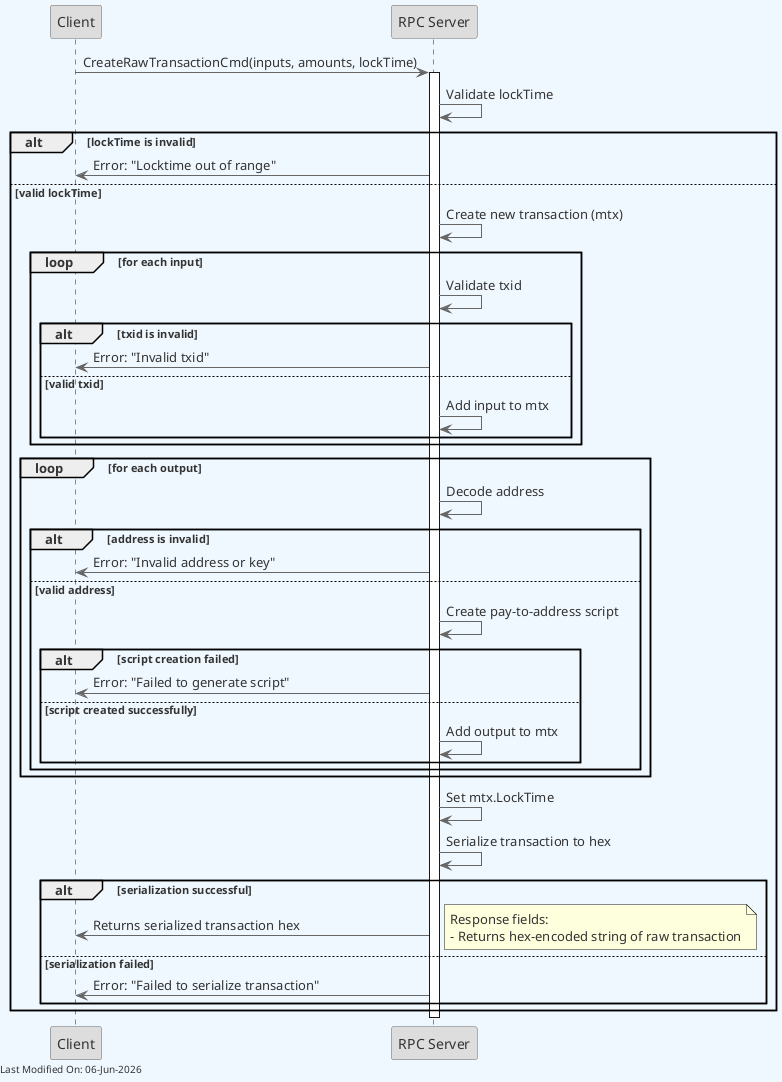 @startuml
skinparam backgroundColor #F0F8FF
skinparam defaultFontColor #333333
skinparam arrowColor #666666

' Define borders for all elements
skinparam entity {
  BorderColor #666666
  BackgroundColor #DDDDDD
}

skinparam control {
  BorderColor #666666
  BackgroundColor #DDDDDD
}

skinparam participant {
  BorderColor #666666
  BackgroundColor #DDDDDD
}



participant Client
participant "RPC Server" as RPC

Client -> RPC : CreateRawTransactionCmd(inputs, amounts, lockTime)
activate RPC

RPC -> RPC : Validate lockTime
alt lockTime is invalid
    RPC -> Client : Error: "Locktime out of range"
else valid lockTime
    RPC -> RPC : Create new transaction (mtx)
    loop for each input
        RPC -> RPC : Validate txid
        alt txid is invalid
            RPC -> Client : Error: "Invalid txid"
        else valid txid
            RPC -> RPC : Add input to mtx
        end
    end
    loop for each output
        RPC -> RPC : Decode address
        alt address is invalid
            RPC -> Client : Error: "Invalid address or key"
        else valid address
            RPC -> RPC : Create pay-to-address script
            alt script creation failed
                RPC -> Client : Error: "Failed to generate script"
            else script created successfully
                RPC -> RPC : Add output to mtx
            end
        end
    end
    RPC -> RPC : Set mtx.LockTime
    RPC -> RPC : Serialize transaction to hex
    alt serialization successful
        RPC -> Client : Returns serialized transaction hex
        note right
        Response fields:
        - Returns hex-encoded string of raw transaction
        end note
    else serialization failed
        RPC -> Client : Error: "Failed to serialize transaction"
    end
end

deactivate RPC

left footer Last Modified On: %date("dd-MMM-yyyy")

@enduml
